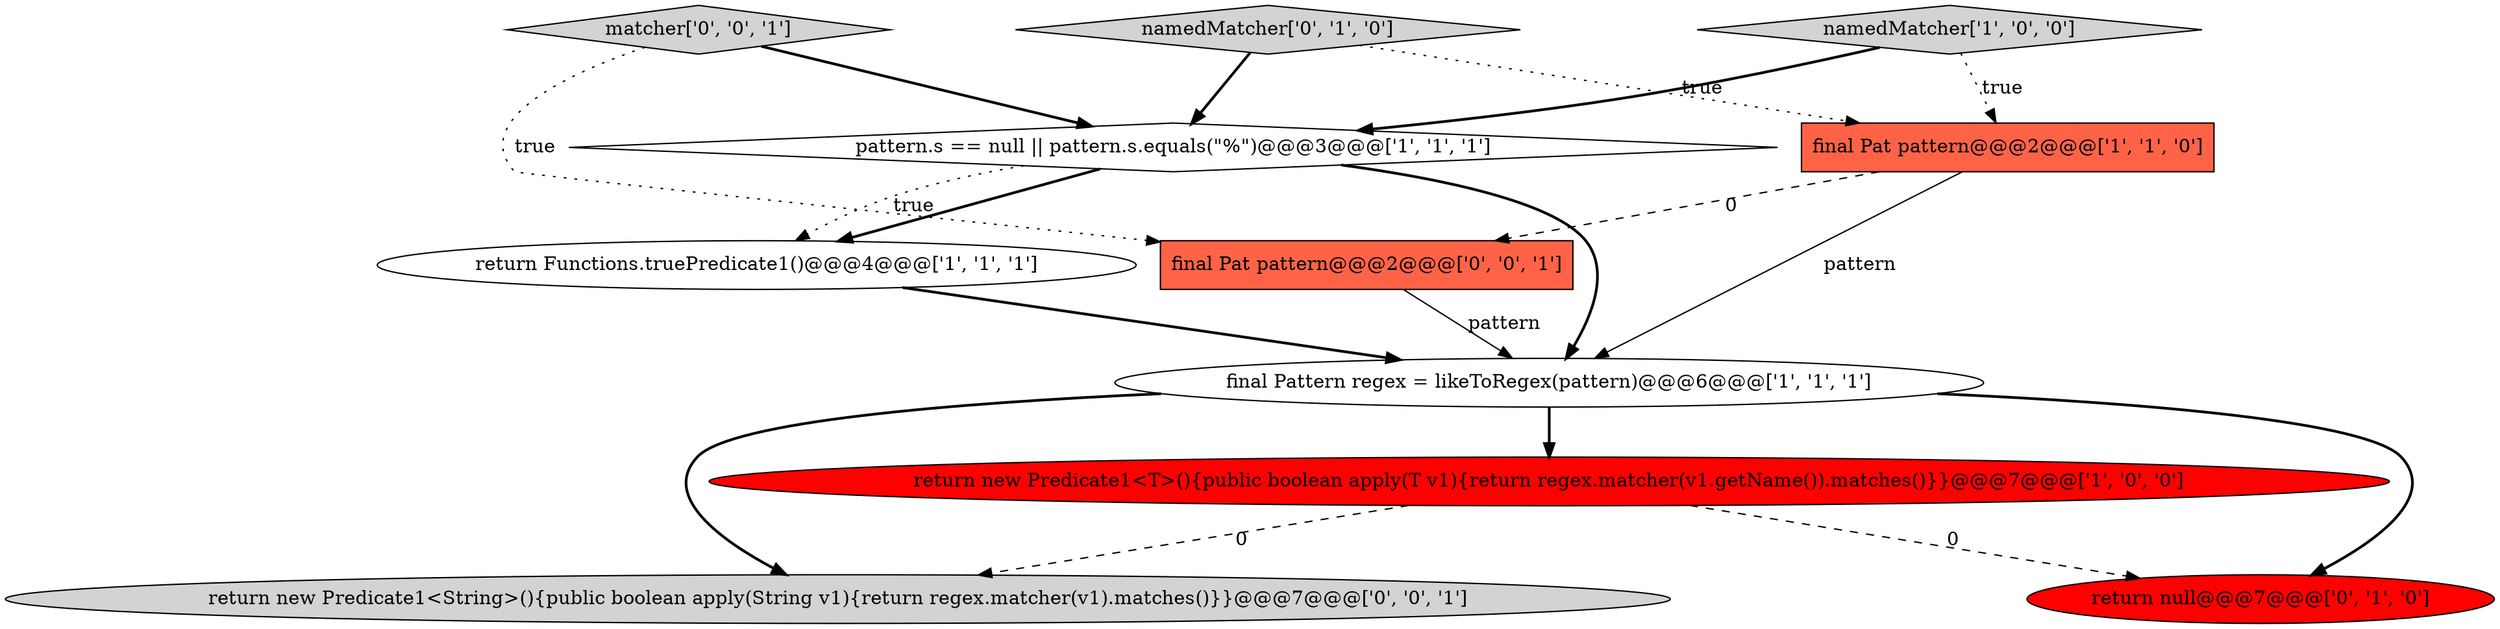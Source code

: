 digraph {
9 [style = filled, label = "return new Predicate1<String>(){public boolean apply(String v1){return regex.matcher(v1).matches()}}@@@7@@@['0', '0', '1']", fillcolor = lightgray, shape = ellipse image = "AAA0AAABBB3BBB"];
10 [style = filled, label = "matcher['0', '0', '1']", fillcolor = lightgray, shape = diamond image = "AAA0AAABBB3BBB"];
8 [style = filled, label = "final Pat pattern@@@2@@@['0', '0', '1']", fillcolor = tomato, shape = box image = "AAA0AAABBB3BBB"];
4 [style = filled, label = "namedMatcher['1', '0', '0']", fillcolor = lightgray, shape = diamond image = "AAA0AAABBB1BBB"];
7 [style = filled, label = "return null@@@7@@@['0', '1', '0']", fillcolor = red, shape = ellipse image = "AAA1AAABBB2BBB"];
0 [style = filled, label = "return new Predicate1<T>(){public boolean apply(T v1){return regex.matcher(v1.getName()).matches()}}@@@7@@@['1', '0', '0']", fillcolor = red, shape = ellipse image = "AAA1AAABBB1BBB"];
5 [style = filled, label = "final Pattern regex = likeToRegex(pattern)@@@6@@@['1', '1', '1']", fillcolor = white, shape = ellipse image = "AAA0AAABBB1BBB"];
1 [style = filled, label = "pattern.s == null || pattern.s.equals(\"%\")@@@3@@@['1', '1', '1']", fillcolor = white, shape = diamond image = "AAA0AAABBB1BBB"];
6 [style = filled, label = "namedMatcher['0', '1', '0']", fillcolor = lightgray, shape = diamond image = "AAA0AAABBB2BBB"];
2 [style = filled, label = "final Pat pattern@@@2@@@['1', '1', '0']", fillcolor = tomato, shape = box image = "AAA0AAABBB1BBB"];
3 [style = filled, label = "return Functions.truePredicate1()@@@4@@@['1', '1', '1']", fillcolor = white, shape = ellipse image = "AAA0AAABBB1BBB"];
1->3 [style = bold, label=""];
1->5 [style = bold, label=""];
5->7 [style = bold, label=""];
10->8 [style = dotted, label="true"];
6->1 [style = bold, label=""];
8->5 [style = solid, label="pattern"];
3->5 [style = bold, label=""];
4->1 [style = bold, label=""];
6->2 [style = dotted, label="true"];
0->9 [style = dashed, label="0"];
5->0 [style = bold, label=""];
5->9 [style = bold, label=""];
10->1 [style = bold, label=""];
2->5 [style = solid, label="pattern"];
0->7 [style = dashed, label="0"];
2->8 [style = dashed, label="0"];
4->2 [style = dotted, label="true"];
1->3 [style = dotted, label="true"];
}

